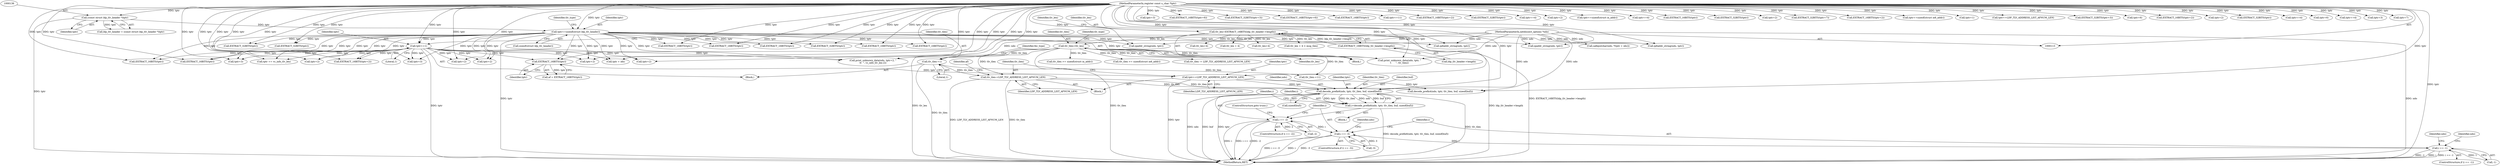 digraph "0_tcpdump_aa5c6b710dfd8020d2c908d6b3bd41f1da719b3b_0@pointer" {
"1000494" [label="(Call,decode_prefix6(ndo, tptr, tlv_tlen, buf, sizeof(buf)))"];
"1000114" [label="(MethodParameterIn,netdissect_options *ndo)"];
"1000434" [label="(Call,tptr+=LDP_TLV_ADDRESS_LIST_AFNUM_LEN)"];
"1000432" [label="(Call,EXTRACT_16BITS(tptr))"];
"1000416" [label="(Call,tptr+=1)"];
"1000203" [label="(Call,tptr+=sizeof(struct ldp_tlv_header))"];
"1000135" [label="(Call,(const struct ldp_tlv_header *)tptr)"];
"1000115" [label="(MethodParameterIn,register const u_char *tptr)"];
"1000437" [label="(Call,tlv_tlen-=LDP_TLV_ADDRESS_LIST_AFNUM_LEN)"];
"1000419" [label="(Call,tlv_tlen-=1)"];
"1000160" [label="(Call,tlv_tlen=tlv_len)"];
"1000141" [label="(Call,tlv_len=EXTRACT_16BITS(ldp_tlv_header->length))"];
"1000143" [label="(Call,EXTRACT_16BITS(ldp_tlv_header->length))"];
"1000492" [label="(Call,i=decode_prefix6(ndo, tptr, tlv_tlen, buf, sizeof(buf)))"];
"1000502" [label="(Call,i == -2)"];
"1000508" [label="(Call,i == -3)"];
"1000518" [label="(Call,i == -1)"];
"1000509" [label="(Identifier,i)"];
"1000741" [label="(Call,tptr+3)"];
"1000273" [label="(Call,EXTRACT_32BITS(tptr))"];
"1000610" [label="(Call,tptr+3)"];
"1000137" [label="(Identifier,tptr)"];
"1000965" [label="(MethodReturn,RET)"];
"1000381" [label="(Call,EXTRACT_16BITS(tptr+6))"];
"1000498" [label="(Identifier,buf)"];
"1000117" [label="(Block,)"];
"1000141" [label="(Call,tlv_len=EXTRACT_16BITS(ldp_tlv_header->length))"];
"1000944" [label="(Call,tlv_len+4)"];
"1000219" [label="(Call,EXTRACT_16BITS(tptr))"];
"1000494" [label="(Call,decode_prefix6(ndo, tptr, tlv_tlen, buf, sizeof(buf)))"];
"1000609" [label="(Call,EXTRACT_32BITS(tptr+3))"];
"1000390" [label="(Call,EXTRACT_16BITS(tptr+6))"];
"1000724" [label="(Call,tptr+2)"];
"1000573" [label="(Call,EXTRACT_16BITS(tptr))"];
"1000635" [label="(Call,tptr+=11)"];
"1000690" [label="(Call,EXTRACT_16BITS(tptr+2))"];
"1000162" [label="(Identifier,tlv_len)"];
"1000753" [label="(Call,print_unknown_data(ndo, tptr+2, \"\n\t\t  \", vc_info_tlv_len-2))"];
"1000514" [label="(Identifier,ndo)"];
"1000780" [label="(Call,EXTRACT_32BITS(tptr))"];
"1000233" [label="(Call,EXTRACT_16BITS(tptr+2))"];
"1000115" [label="(MethodParameterIn,register const u_char *tptr)"];
"1000818" [label="(Call,EXTRACT_32BITS(tptr))"];
"1000114" [label="(MethodParameterIn,netdissect_options *ndo)"];
"1000893" [label="(Call,tptr+=4)"];
"1000510" [label="(Call,-3)"];
"1000447" [label="(Call,decode_prefix4(ndo, tptr, tlv_tlen, buf, sizeof(buf)))"];
"1000209" [label="(Block,)"];
"1000234" [label="(Call,tptr+2)"];
"1000709" [label="(Call,safeputchar(ndo, *(tptr + idx)))"];
"1000144" [label="(Call,ldp_tlv_header->length)"];
"1000325" [label="(Call,tptr+=sizeof(struct in_addr))"];
"1000755" [label="(Call,tptr+2)"];
"1000791" [label="(Call,tptr+=4)"];
"1000503" [label="(Identifier,i)"];
"1000597" [label="(Call,EXTRACT_16BITS(tptr))"];
"1000766" [label="(Call,tptr += vc_info_tlv_len)"];
"1000495" [label="(Identifier,ndo)"];
"1000603" [label="(Call,EXTRACT_16BITS(tptr))"];
"1000371" [label="(Call,EXTRACT_16BITS(tptr))"];
"1000143" [label="(Call,EXTRACT_16BITS(ldp_tlv_header->length))"];
"1000496" [label="(Identifier,tptr)"];
"1000205" [label="(Call,sizeof(struct ldp_tlv_header))"];
"1000837" [label="(Call,EXTRACT_16BITS(tptr))"];
"1000883" [label="(Call,EXTRACT_32BITS(tptr))"];
"1000520" [label="(Call,-1)"];
"1000712" [label="(Call,tptr + idx)"];
"1000432" [label="(Call,EXTRACT_16BITS(tptr))"];
"1000161" [label="(Identifier,tlv_tlen)"];
"1000142" [label="(Identifier,tlv_len)"];
"1000164" [label="(Identifier,tlv_type)"];
"1000160" [label="(Call,tlv_tlen=tlv_len)"];
"1000492" [label="(Call,i=decode_prefix6(ndo, tptr, tlv_tlen, buf, sizeof(buf)))"];
"1000375" [label="(Call,tptr+2)"];
"1000917" [label="(Call,EXTRACT_16BITS(tptr))"];
"1000433" [label="(Identifier,tptr)"];
"1000423" [label="(Identifier,fec_type)"];
"1000149" [label="(Call,tlv_len + 4)"];
"1000438" [label="(Identifier,tlv_tlen)"];
"1000614" [label="(Call,EXTRACT_32BITS(tptr+7))"];
"1000731" [label="(Call,tptr+2)"];
"1000748" [label="(Call,tptr+3)"];
"1000789" [label="(Call,EXTRACT_32BITS(tptr))"];
"1000318" [label="(Call,ipaddr_string(ndo, tptr))"];
"1000436" [label="(Identifier,LDP_TLV_ADDRESS_LIST_AFNUM_LEN)"];
"1000497" [label="(Identifier,tlv_tlen)"];
"1000437" [label="(Call,tlv_tlen-=LDP_TLV_ADDRESS_LIST_AFNUM_LEN)"];
"1000224" [label="(Call,EXTRACT_16BITS(tptr+2))"];
"1000491" [label="(Block,)"];
"1000281" [label="(Call,EXTRACT_16BITS(tptr))"];
"1000629" [label="(Call,tlv_len+4)"];
"1000249" [label="(Call,ipaddr_string(ndo, tptr))"];
"1000517" [label="(ControlStructure,if (i == -1))"];
"1000303" [label="(Call,tlv_tlen >= sizeof(struct in_addr))"];
"1000204" [label="(Identifier,tptr)"];
"1000529" [label="(Identifier,ndo)"];
"1000148" [label="(Call,tlv_len + 4 > msg_tlen)"];
"1000354" [label="(Call,tptr+=sizeof(struct in6_addr))"];
"1000133" [label="(Call,ldp_tlv_header = (const struct ldp_tlv_header *)tptr)"];
"1000567" [label="(Call,EXTRACT_16BITS(tptr))"];
"1000421" [label="(Literal,1)"];
"1000937" [label="(Call,print_unknown_data(ndo, tptr, \"\n\t      \", tlv_tlen))"];
"1000549" [label="(Call,tptr+2)"];
"1000655" [label="(Call,tptr+1)"];
"1000347" [label="(Call,ip6addr_string(ndo, tptr))"];
"1000507" [label="(ControlStructure,if (i == -3))"];
"1000283" [label="(Call,tptr+=LDP_TLV_ADDRESS_LIST_AFNUM_LEN)"];
"1000420" [label="(Identifier,tlv_tlen)"];
"1000524" [label="(Identifier,ndo)"];
"1000417" [label="(Identifier,tptr)"];
"1000150" [label="(Identifier,tlv_len)"];
"1000208" [label="(Identifier,tlv_type)"];
"1000579" [label="(Call,EXTRACT_32BITS(tptr+3))"];
"1000519" [label="(Identifier,i)"];
"1000439" [label="(Identifier,LDP_TLV_ADDRESS_LIST_AFNUM_LEN)"];
"1000382" [label="(Call,tptr+6)"];
"1000691" [label="(Call,tptr+2)"];
"1000374" [label="(Call,EXTRACT_16BITS(tptr+2))"];
"1000424" [label="(Block,)"];
"1000416" [label="(Call,tptr+=1)"];
"1000332" [label="(Call,tlv_tlen >= sizeof(struct in6_addr))"];
"1000225" [label="(Call,tptr+2)"];
"1000518" [label="(Call,i == -1)"];
"1000499" [label="(Call,sizeof(buf))"];
"1000502" [label="(Call,i == -2)"];
"1000286" [label="(Call,tlv_tlen -= LDP_TLV_ADDRESS_LIST_AFNUM_LEN)"];
"1000504" [label="(Call,-2)"];
"1000898" [label="(Call,EXTRACT_32BITS(tptr))"];
"1000418" [label="(Literal,1)"];
"1000820" [label="(Call,tptr+=4)"];
"1000135" [label="(Call,(const struct ldp_tlv_header *)tptr)"];
"1000203" [label="(Call,tptr+=sizeof(struct ldp_tlv_header))"];
"1000391" [label="(Call,tptr+6)"];
"1000501" [label="(ControlStructure,if (i == -2))"];
"1000419" [label="(Call,tlv_tlen-=1)"];
"1000638" [label="(Call,tlv_tlen-=11)"];
"1000878" [label="(Call,tptr+=4)"];
"1000508" [label="(Call,i == -3)"];
"1000506" [label="(ControlStructure,goto trunc;)"];
"1000580" [label="(Call,tptr+3)"];
"1000493" [label="(Identifier,i)"];
"1000434" [label="(Call,tptr+=LDP_TLV_ADDRESS_LIST_AFNUM_LEN)"];
"1000430" [label="(Call,af = EXTRACT_16BITS(tptr))"];
"1000261" [label="(Call,ip6addr_string(ndo, tptr))"];
"1000442" [label="(Identifier,af)"];
"1000615" [label="(Call,tptr+7)"];
"1000435" [label="(Identifier,tptr)"];
"1000494" -> "1000492"  [label="AST: "];
"1000494" -> "1000499"  [label="CFG: "];
"1000495" -> "1000494"  [label="AST: "];
"1000496" -> "1000494"  [label="AST: "];
"1000497" -> "1000494"  [label="AST: "];
"1000498" -> "1000494"  [label="AST: "];
"1000499" -> "1000494"  [label="AST: "];
"1000492" -> "1000494"  [label="CFG: "];
"1000494" -> "1000965"  [label="DDG: buf"];
"1000494" -> "1000965"  [label="DDG: tptr"];
"1000494" -> "1000965"  [label="DDG: tlv_tlen"];
"1000494" -> "1000965"  [label="DDG: ndo"];
"1000494" -> "1000492"  [label="DDG: tptr"];
"1000494" -> "1000492"  [label="DDG: tlv_tlen"];
"1000494" -> "1000492"  [label="DDG: ndo"];
"1000494" -> "1000492"  [label="DDG: buf"];
"1000114" -> "1000494"  [label="DDG: ndo"];
"1000434" -> "1000494"  [label="DDG: tptr"];
"1000115" -> "1000494"  [label="DDG: tptr"];
"1000437" -> "1000494"  [label="DDG: tlv_tlen"];
"1000114" -> "1000113"  [label="AST: "];
"1000114" -> "1000965"  [label="DDG: ndo"];
"1000114" -> "1000249"  [label="DDG: ndo"];
"1000114" -> "1000261"  [label="DDG: ndo"];
"1000114" -> "1000318"  [label="DDG: ndo"];
"1000114" -> "1000347"  [label="DDG: ndo"];
"1000114" -> "1000447"  [label="DDG: ndo"];
"1000114" -> "1000709"  [label="DDG: ndo"];
"1000114" -> "1000753"  [label="DDG: ndo"];
"1000114" -> "1000937"  [label="DDG: ndo"];
"1000434" -> "1000424"  [label="AST: "];
"1000434" -> "1000436"  [label="CFG: "];
"1000435" -> "1000434"  [label="AST: "];
"1000436" -> "1000434"  [label="AST: "];
"1000438" -> "1000434"  [label="CFG: "];
"1000434" -> "1000965"  [label="DDG: tptr"];
"1000432" -> "1000434"  [label="DDG: tptr"];
"1000115" -> "1000434"  [label="DDG: tptr"];
"1000434" -> "1000447"  [label="DDG: tptr"];
"1000432" -> "1000430"  [label="AST: "];
"1000432" -> "1000433"  [label="CFG: "];
"1000433" -> "1000432"  [label="AST: "];
"1000430" -> "1000432"  [label="CFG: "];
"1000432" -> "1000430"  [label="DDG: tptr"];
"1000416" -> "1000432"  [label="DDG: tptr"];
"1000203" -> "1000432"  [label="DDG: tptr"];
"1000115" -> "1000432"  [label="DDG: tptr"];
"1000416" -> "1000209"  [label="AST: "];
"1000416" -> "1000418"  [label="CFG: "];
"1000417" -> "1000416"  [label="AST: "];
"1000418" -> "1000416"  [label="AST: "];
"1000420" -> "1000416"  [label="CFG: "];
"1000416" -> "1000965"  [label="DDG: tptr"];
"1000203" -> "1000416"  [label="DDG: tptr"];
"1000115" -> "1000416"  [label="DDG: tptr"];
"1000416" -> "1000549"  [label="DDG: tptr"];
"1000416" -> "1000567"  [label="DDG: tptr"];
"1000416" -> "1000597"  [label="DDG: tptr"];
"1000416" -> "1000690"  [label="DDG: tptr"];
"1000416" -> "1000691"  [label="DDG: tptr"];
"1000416" -> "1000712"  [label="DDG: tptr"];
"1000416" -> "1000724"  [label="DDG: tptr"];
"1000416" -> "1000731"  [label="DDG: tptr"];
"1000416" -> "1000741"  [label="DDG: tptr"];
"1000416" -> "1000748"  [label="DDG: tptr"];
"1000416" -> "1000753"  [label="DDG: tptr"];
"1000416" -> "1000755"  [label="DDG: tptr"];
"1000416" -> "1000766"  [label="DDG: tptr"];
"1000203" -> "1000117"  [label="AST: "];
"1000203" -> "1000205"  [label="CFG: "];
"1000204" -> "1000203"  [label="AST: "];
"1000205" -> "1000203"  [label="AST: "];
"1000208" -> "1000203"  [label="CFG: "];
"1000203" -> "1000965"  [label="DDG: tptr"];
"1000135" -> "1000203"  [label="DDG: tptr"];
"1000115" -> "1000203"  [label="DDG: tptr"];
"1000203" -> "1000219"  [label="DDG: tptr"];
"1000203" -> "1000249"  [label="DDG: tptr"];
"1000203" -> "1000261"  [label="DDG: tptr"];
"1000203" -> "1000273"  [label="DDG: tptr"];
"1000203" -> "1000281"  [label="DDG: tptr"];
"1000203" -> "1000318"  [label="DDG: tptr"];
"1000203" -> "1000347"  [label="DDG: tptr"];
"1000203" -> "1000371"  [label="DDG: tptr"];
"1000203" -> "1000549"  [label="DDG: tptr"];
"1000203" -> "1000567"  [label="DDG: tptr"];
"1000203" -> "1000597"  [label="DDG: tptr"];
"1000203" -> "1000690"  [label="DDG: tptr"];
"1000203" -> "1000691"  [label="DDG: tptr"];
"1000203" -> "1000712"  [label="DDG: tptr"];
"1000203" -> "1000724"  [label="DDG: tptr"];
"1000203" -> "1000731"  [label="DDG: tptr"];
"1000203" -> "1000741"  [label="DDG: tptr"];
"1000203" -> "1000748"  [label="DDG: tptr"];
"1000203" -> "1000753"  [label="DDG: tptr"];
"1000203" -> "1000755"  [label="DDG: tptr"];
"1000203" -> "1000766"  [label="DDG: tptr"];
"1000203" -> "1000780"  [label="DDG: tptr"];
"1000203" -> "1000789"  [label="DDG: tptr"];
"1000203" -> "1000837"  [label="DDG: tptr"];
"1000203" -> "1000917"  [label="DDG: tptr"];
"1000203" -> "1000937"  [label="DDG: tptr"];
"1000135" -> "1000133"  [label="AST: "];
"1000135" -> "1000137"  [label="CFG: "];
"1000136" -> "1000135"  [label="AST: "];
"1000137" -> "1000135"  [label="AST: "];
"1000133" -> "1000135"  [label="CFG: "];
"1000135" -> "1000965"  [label="DDG: tptr"];
"1000135" -> "1000133"  [label="DDG: tptr"];
"1000115" -> "1000135"  [label="DDG: tptr"];
"1000115" -> "1000113"  [label="AST: "];
"1000115" -> "1000965"  [label="DDG: tptr"];
"1000115" -> "1000219"  [label="DDG: tptr"];
"1000115" -> "1000224"  [label="DDG: tptr"];
"1000115" -> "1000225"  [label="DDG: tptr"];
"1000115" -> "1000233"  [label="DDG: tptr"];
"1000115" -> "1000234"  [label="DDG: tptr"];
"1000115" -> "1000249"  [label="DDG: tptr"];
"1000115" -> "1000261"  [label="DDG: tptr"];
"1000115" -> "1000273"  [label="DDG: tptr"];
"1000115" -> "1000281"  [label="DDG: tptr"];
"1000115" -> "1000283"  [label="DDG: tptr"];
"1000115" -> "1000318"  [label="DDG: tptr"];
"1000115" -> "1000325"  [label="DDG: tptr"];
"1000115" -> "1000347"  [label="DDG: tptr"];
"1000115" -> "1000354"  [label="DDG: tptr"];
"1000115" -> "1000371"  [label="DDG: tptr"];
"1000115" -> "1000374"  [label="DDG: tptr"];
"1000115" -> "1000375"  [label="DDG: tptr"];
"1000115" -> "1000381"  [label="DDG: tptr"];
"1000115" -> "1000382"  [label="DDG: tptr"];
"1000115" -> "1000390"  [label="DDG: tptr"];
"1000115" -> "1000391"  [label="DDG: tptr"];
"1000115" -> "1000447"  [label="DDG: tptr"];
"1000115" -> "1000549"  [label="DDG: tptr"];
"1000115" -> "1000567"  [label="DDG: tptr"];
"1000115" -> "1000573"  [label="DDG: tptr"];
"1000115" -> "1000579"  [label="DDG: tptr"];
"1000115" -> "1000580"  [label="DDG: tptr"];
"1000115" -> "1000597"  [label="DDG: tptr"];
"1000115" -> "1000603"  [label="DDG: tptr"];
"1000115" -> "1000609"  [label="DDG: tptr"];
"1000115" -> "1000610"  [label="DDG: tptr"];
"1000115" -> "1000614"  [label="DDG: tptr"];
"1000115" -> "1000615"  [label="DDG: tptr"];
"1000115" -> "1000635"  [label="DDG: tptr"];
"1000115" -> "1000655"  [label="DDG: tptr"];
"1000115" -> "1000690"  [label="DDG: tptr"];
"1000115" -> "1000691"  [label="DDG: tptr"];
"1000115" -> "1000712"  [label="DDG: tptr"];
"1000115" -> "1000724"  [label="DDG: tptr"];
"1000115" -> "1000731"  [label="DDG: tptr"];
"1000115" -> "1000741"  [label="DDG: tptr"];
"1000115" -> "1000748"  [label="DDG: tptr"];
"1000115" -> "1000753"  [label="DDG: tptr"];
"1000115" -> "1000755"  [label="DDG: tptr"];
"1000115" -> "1000766"  [label="DDG: tptr"];
"1000115" -> "1000780"  [label="DDG: tptr"];
"1000115" -> "1000789"  [label="DDG: tptr"];
"1000115" -> "1000791"  [label="DDG: tptr"];
"1000115" -> "1000818"  [label="DDG: tptr"];
"1000115" -> "1000820"  [label="DDG: tptr"];
"1000115" -> "1000837"  [label="DDG: tptr"];
"1000115" -> "1000878"  [label="DDG: tptr"];
"1000115" -> "1000883"  [label="DDG: tptr"];
"1000115" -> "1000893"  [label="DDG: tptr"];
"1000115" -> "1000898"  [label="DDG: tptr"];
"1000115" -> "1000917"  [label="DDG: tptr"];
"1000115" -> "1000937"  [label="DDG: tptr"];
"1000437" -> "1000424"  [label="AST: "];
"1000437" -> "1000439"  [label="CFG: "];
"1000438" -> "1000437"  [label="AST: "];
"1000439" -> "1000437"  [label="AST: "];
"1000442" -> "1000437"  [label="CFG: "];
"1000437" -> "1000965"  [label="DDG: tlv_tlen"];
"1000437" -> "1000965"  [label="DDG: LDP_TLV_ADDRESS_LIST_AFNUM_LEN"];
"1000419" -> "1000437"  [label="DDG: tlv_tlen"];
"1000160" -> "1000437"  [label="DDG: tlv_tlen"];
"1000437" -> "1000447"  [label="DDG: tlv_tlen"];
"1000419" -> "1000209"  [label="AST: "];
"1000419" -> "1000421"  [label="CFG: "];
"1000420" -> "1000419"  [label="AST: "];
"1000421" -> "1000419"  [label="AST: "];
"1000423" -> "1000419"  [label="CFG: "];
"1000419" -> "1000965"  [label="DDG: tlv_tlen"];
"1000160" -> "1000419"  [label="DDG: tlv_tlen"];
"1000419" -> "1000638"  [label="DDG: tlv_tlen"];
"1000160" -> "1000117"  [label="AST: "];
"1000160" -> "1000162"  [label="CFG: "];
"1000161" -> "1000160"  [label="AST: "];
"1000162" -> "1000160"  [label="AST: "];
"1000164" -> "1000160"  [label="CFG: "];
"1000160" -> "1000965"  [label="DDG: tlv_len"];
"1000160" -> "1000965"  [label="DDG: tlv_tlen"];
"1000141" -> "1000160"  [label="DDG: tlv_len"];
"1000160" -> "1000286"  [label="DDG: tlv_tlen"];
"1000160" -> "1000303"  [label="DDG: tlv_tlen"];
"1000160" -> "1000332"  [label="DDG: tlv_tlen"];
"1000160" -> "1000638"  [label="DDG: tlv_tlen"];
"1000160" -> "1000937"  [label="DDG: tlv_tlen"];
"1000141" -> "1000117"  [label="AST: "];
"1000141" -> "1000143"  [label="CFG: "];
"1000142" -> "1000141"  [label="AST: "];
"1000143" -> "1000141"  [label="AST: "];
"1000150" -> "1000141"  [label="CFG: "];
"1000141" -> "1000965"  [label="DDG: EXTRACT_16BITS(ldp_tlv_header->length)"];
"1000143" -> "1000141"  [label="DDG: ldp_tlv_header->length"];
"1000141" -> "1000148"  [label="DDG: tlv_len"];
"1000141" -> "1000149"  [label="DDG: tlv_len"];
"1000141" -> "1000629"  [label="DDG: tlv_len"];
"1000141" -> "1000944"  [label="DDG: tlv_len"];
"1000143" -> "1000144"  [label="CFG: "];
"1000144" -> "1000143"  [label="AST: "];
"1000143" -> "1000965"  [label="DDG: ldp_tlv_header->length"];
"1000492" -> "1000491"  [label="AST: "];
"1000493" -> "1000492"  [label="AST: "];
"1000503" -> "1000492"  [label="CFG: "];
"1000492" -> "1000965"  [label="DDG: decode_prefix6(ndo, tptr, tlv_tlen, buf, sizeof(buf))"];
"1000492" -> "1000502"  [label="DDG: i"];
"1000502" -> "1000501"  [label="AST: "];
"1000502" -> "1000504"  [label="CFG: "];
"1000503" -> "1000502"  [label="AST: "];
"1000504" -> "1000502"  [label="AST: "];
"1000506" -> "1000502"  [label="CFG: "];
"1000509" -> "1000502"  [label="CFG: "];
"1000502" -> "1000965"  [label="DDG: i"];
"1000502" -> "1000965"  [label="DDG: i == -2"];
"1000502" -> "1000965"  [label="DDG: -2"];
"1000504" -> "1000502"  [label="DDG: 2"];
"1000502" -> "1000508"  [label="DDG: i"];
"1000508" -> "1000507"  [label="AST: "];
"1000508" -> "1000510"  [label="CFG: "];
"1000509" -> "1000508"  [label="AST: "];
"1000510" -> "1000508"  [label="AST: "];
"1000514" -> "1000508"  [label="CFG: "];
"1000519" -> "1000508"  [label="CFG: "];
"1000508" -> "1000965"  [label="DDG: i"];
"1000508" -> "1000965"  [label="DDG: -3"];
"1000508" -> "1000965"  [label="DDG: i == -3"];
"1000510" -> "1000508"  [label="DDG: 3"];
"1000508" -> "1000518"  [label="DDG: i"];
"1000518" -> "1000517"  [label="AST: "];
"1000518" -> "1000520"  [label="CFG: "];
"1000519" -> "1000518"  [label="AST: "];
"1000520" -> "1000518"  [label="AST: "];
"1000524" -> "1000518"  [label="CFG: "];
"1000529" -> "1000518"  [label="CFG: "];
"1000518" -> "1000965"  [label="DDG: -1"];
"1000518" -> "1000965"  [label="DDG: i"];
"1000518" -> "1000965"  [label="DDG: i == -1"];
"1000520" -> "1000518"  [label="DDG: 1"];
}
